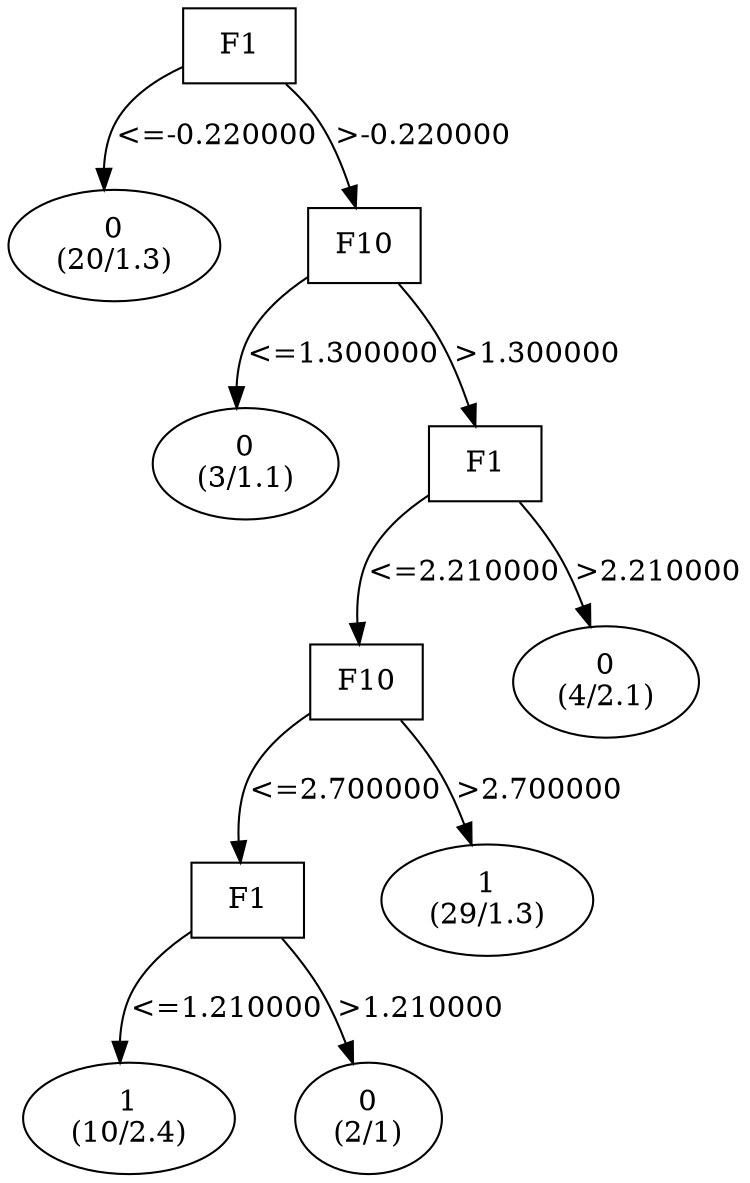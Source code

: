 digraph YaDT {
n0 [ shape=box, label="F1\n"]
n0 -> n1 [label="<=-0.220000"]
n1 [ shape=ellipse, label="0\n(20/1.3)"]
n0 -> n2 [label=">-0.220000"]
n2 [ shape=box, label="F10\n"]
n2 -> n3 [label="<=1.300000"]
n3 [ shape=ellipse, label="0\n(3/1.1)"]
n2 -> n4 [label=">1.300000"]
n4 [ shape=box, label="F1\n"]
n4 -> n5 [label="<=2.210000"]
n5 [ shape=box, label="F10\n"]
n5 -> n6 [label="<=2.700000"]
n6 [ shape=box, label="F1\n"]
n6 -> n7 [label="<=1.210000"]
n7 [ shape=ellipse, label="1\n(10/2.4)"]
n6 -> n8 [label=">1.210000"]
n8 [ shape=ellipse, label="0\n(2/1)"]
n5 -> n10 [label=">2.700000"]
n10 [ shape=ellipse, label="1\n(29/1.3)"]
n4 -> n12 [label=">2.210000"]
n12 [ shape=ellipse, label="0\n(4/2.1)"]
}
